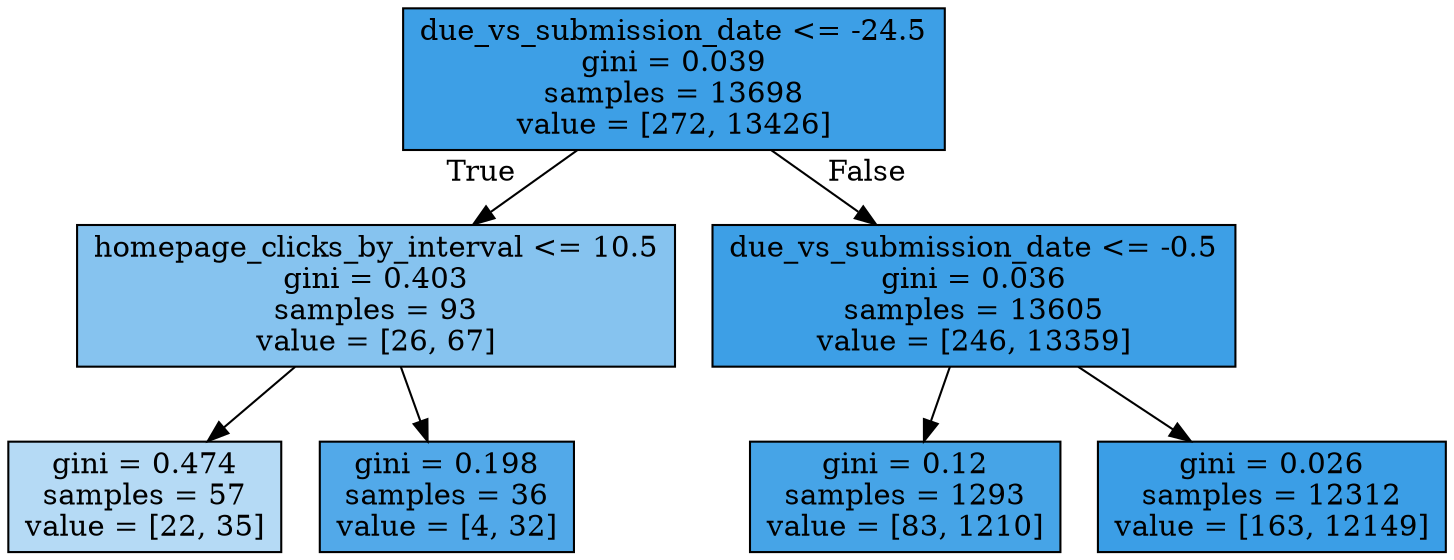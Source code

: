 digraph Tree {
node [shape=box, style="filled", color="black"] ;
0 [label="due_vs_submission_date <= -24.5\ngini = 0.039\nsamples = 13698\nvalue = [272, 13426]", fillcolor="#399de5fa"] ;
1 [label="homepage_clicks_by_interval <= 10.5\ngini = 0.403\nsamples = 93\nvalue = [26, 67]", fillcolor="#399de59c"] ;
0 -> 1 [labeldistance=2.5, labelangle=45, headlabel="True"] ;
2 [label="gini = 0.474\nsamples = 57\nvalue = [22, 35]", fillcolor="#399de55f"] ;
1 -> 2 ;
3 [label="gini = 0.198\nsamples = 36\nvalue = [4, 32]", fillcolor="#399de5df"] ;
1 -> 3 ;
4 [label="due_vs_submission_date <= -0.5\ngini = 0.036\nsamples = 13605\nvalue = [246, 13359]", fillcolor="#399de5fa"] ;
0 -> 4 [labeldistance=2.5, labelangle=-45, headlabel="False"] ;
5 [label="gini = 0.12\nsamples = 1293\nvalue = [83, 1210]", fillcolor="#399de5ee"] ;
4 -> 5 ;
6 [label="gini = 0.026\nsamples = 12312\nvalue = [163, 12149]", fillcolor="#399de5fc"] ;
4 -> 6 ;
}